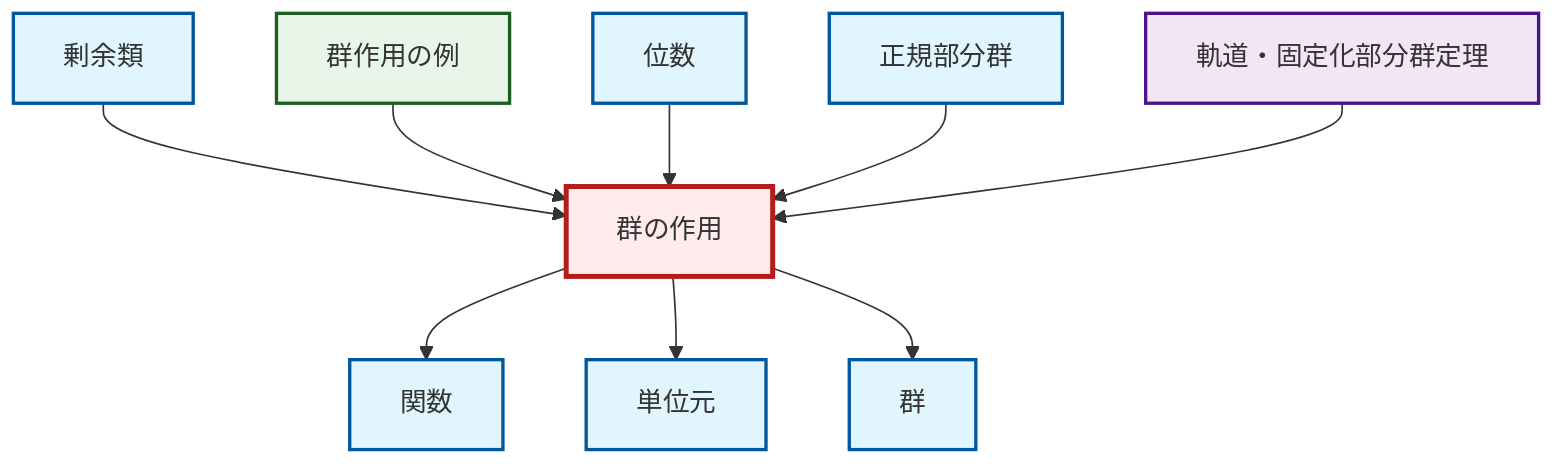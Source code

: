graph TD
    classDef definition fill:#e1f5fe,stroke:#01579b,stroke-width:2px
    classDef theorem fill:#f3e5f5,stroke:#4a148c,stroke-width:2px
    classDef axiom fill:#fff3e0,stroke:#e65100,stroke-width:2px
    classDef example fill:#e8f5e9,stroke:#1b5e20,stroke-width:2px
    classDef current fill:#ffebee,stroke:#b71c1c,stroke-width:3px
    def-group-action["群の作用"]:::definition
    def-coset["剰余類"]:::definition
    thm-orbit-stabilizer["軌道・固定化部分群定理"]:::theorem
    ex-group-action-examples["群作用の例"]:::example
    def-function["関数"]:::definition
    def-identity-element["単位元"]:::definition
    def-order["位数"]:::definition
    def-group["群"]:::definition
    def-normal-subgroup["正規部分群"]:::definition
    def-coset --> def-group-action
    def-group-action --> def-function
    def-group-action --> def-identity-element
    ex-group-action-examples --> def-group-action
    def-order --> def-group-action
    def-normal-subgroup --> def-group-action
    def-group-action --> def-group
    thm-orbit-stabilizer --> def-group-action
    class def-group-action current